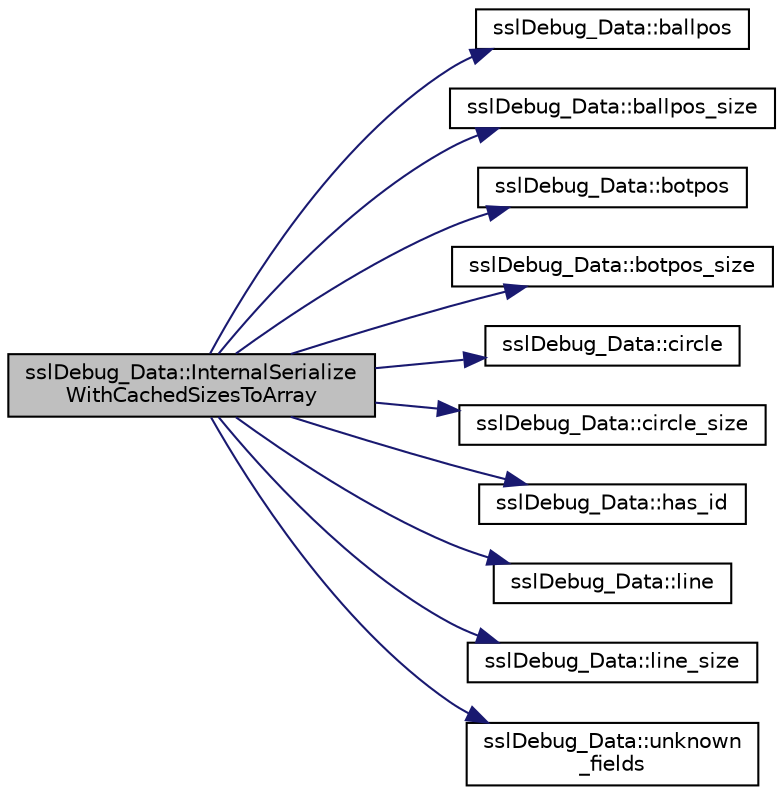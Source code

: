 digraph "sslDebug_Data::InternalSerializeWithCachedSizesToArray"
{
 // INTERACTIVE_SVG=YES
  edge [fontname="Helvetica",fontsize="10",labelfontname="Helvetica",labelfontsize="10"];
  node [fontname="Helvetica",fontsize="10",shape=record];
  rankdir="LR";
  Node1 [label="sslDebug_Data::InternalSerialize\lWithCachedSizesToArray",height=0.2,width=0.4,color="black", fillcolor="grey75", style="filled", fontcolor="black"];
  Node1 -> Node2 [color="midnightblue",fontsize="10",style="solid",fontname="Helvetica"];
  Node2 [label="sslDebug_Data::ballpos",height=0.2,width=0.4,color="black", fillcolor="white", style="filled",URL="$d4/d17/classssl_debug___data.html#a5fafbe9e6825e81f12752e1b52ad9c2a"];
  Node1 -> Node3 [color="midnightblue",fontsize="10",style="solid",fontname="Helvetica"];
  Node3 [label="sslDebug_Data::ballpos_size",height=0.2,width=0.4,color="black", fillcolor="white", style="filled",URL="$d4/d17/classssl_debug___data.html#a30958c920f09de6cd731132b0cb1cce9"];
  Node1 -> Node4 [color="midnightblue",fontsize="10",style="solid",fontname="Helvetica"];
  Node4 [label="sslDebug_Data::botpos",height=0.2,width=0.4,color="black", fillcolor="white", style="filled",URL="$d4/d17/classssl_debug___data.html#a2b6efa35bf8160992b4677841b02cece"];
  Node1 -> Node5 [color="midnightblue",fontsize="10",style="solid",fontname="Helvetica"];
  Node5 [label="sslDebug_Data::botpos_size",height=0.2,width=0.4,color="black", fillcolor="white", style="filled",URL="$d4/d17/classssl_debug___data.html#a5d092d1053186a9777f420c5de21f914"];
  Node1 -> Node6 [color="midnightblue",fontsize="10",style="solid",fontname="Helvetica"];
  Node6 [label="sslDebug_Data::circle",height=0.2,width=0.4,color="black", fillcolor="white", style="filled",URL="$d4/d17/classssl_debug___data.html#a2a2dc2a906c9942ed4f5d85bea84ffc2"];
  Node1 -> Node7 [color="midnightblue",fontsize="10",style="solid",fontname="Helvetica"];
  Node7 [label="sslDebug_Data::circle_size",height=0.2,width=0.4,color="black", fillcolor="white", style="filled",URL="$d4/d17/classssl_debug___data.html#a80bf790f8aebaebef7fc1df17de80728"];
  Node1 -> Node8 [color="midnightblue",fontsize="10",style="solid",fontname="Helvetica"];
  Node8 [label="sslDebug_Data::has_id",height=0.2,width=0.4,color="black", fillcolor="white", style="filled",URL="$d4/d17/classssl_debug___data.html#a5e0308f15fa19fca9f234c6a9a147753"];
  Node1 -> Node9 [color="midnightblue",fontsize="10",style="solid",fontname="Helvetica"];
  Node9 [label="sslDebug_Data::line",height=0.2,width=0.4,color="black", fillcolor="white", style="filled",URL="$d4/d17/classssl_debug___data.html#aef8726c6a7714544e9e1714609bbabef"];
  Node1 -> Node10 [color="midnightblue",fontsize="10",style="solid",fontname="Helvetica"];
  Node10 [label="sslDebug_Data::line_size",height=0.2,width=0.4,color="black", fillcolor="white", style="filled",URL="$d4/d17/classssl_debug___data.html#a7a02f73984592cae8b7ca9c8c5e3a4ce"];
  Node1 -> Node11 [color="midnightblue",fontsize="10",style="solid",fontname="Helvetica"];
  Node11 [label="sslDebug_Data::unknown\l_fields",height=0.2,width=0.4,color="black", fillcolor="white", style="filled",URL="$d4/d17/classssl_debug___data.html#a0a0a2d1371643773ecfd429e54bf95d8"];
}
